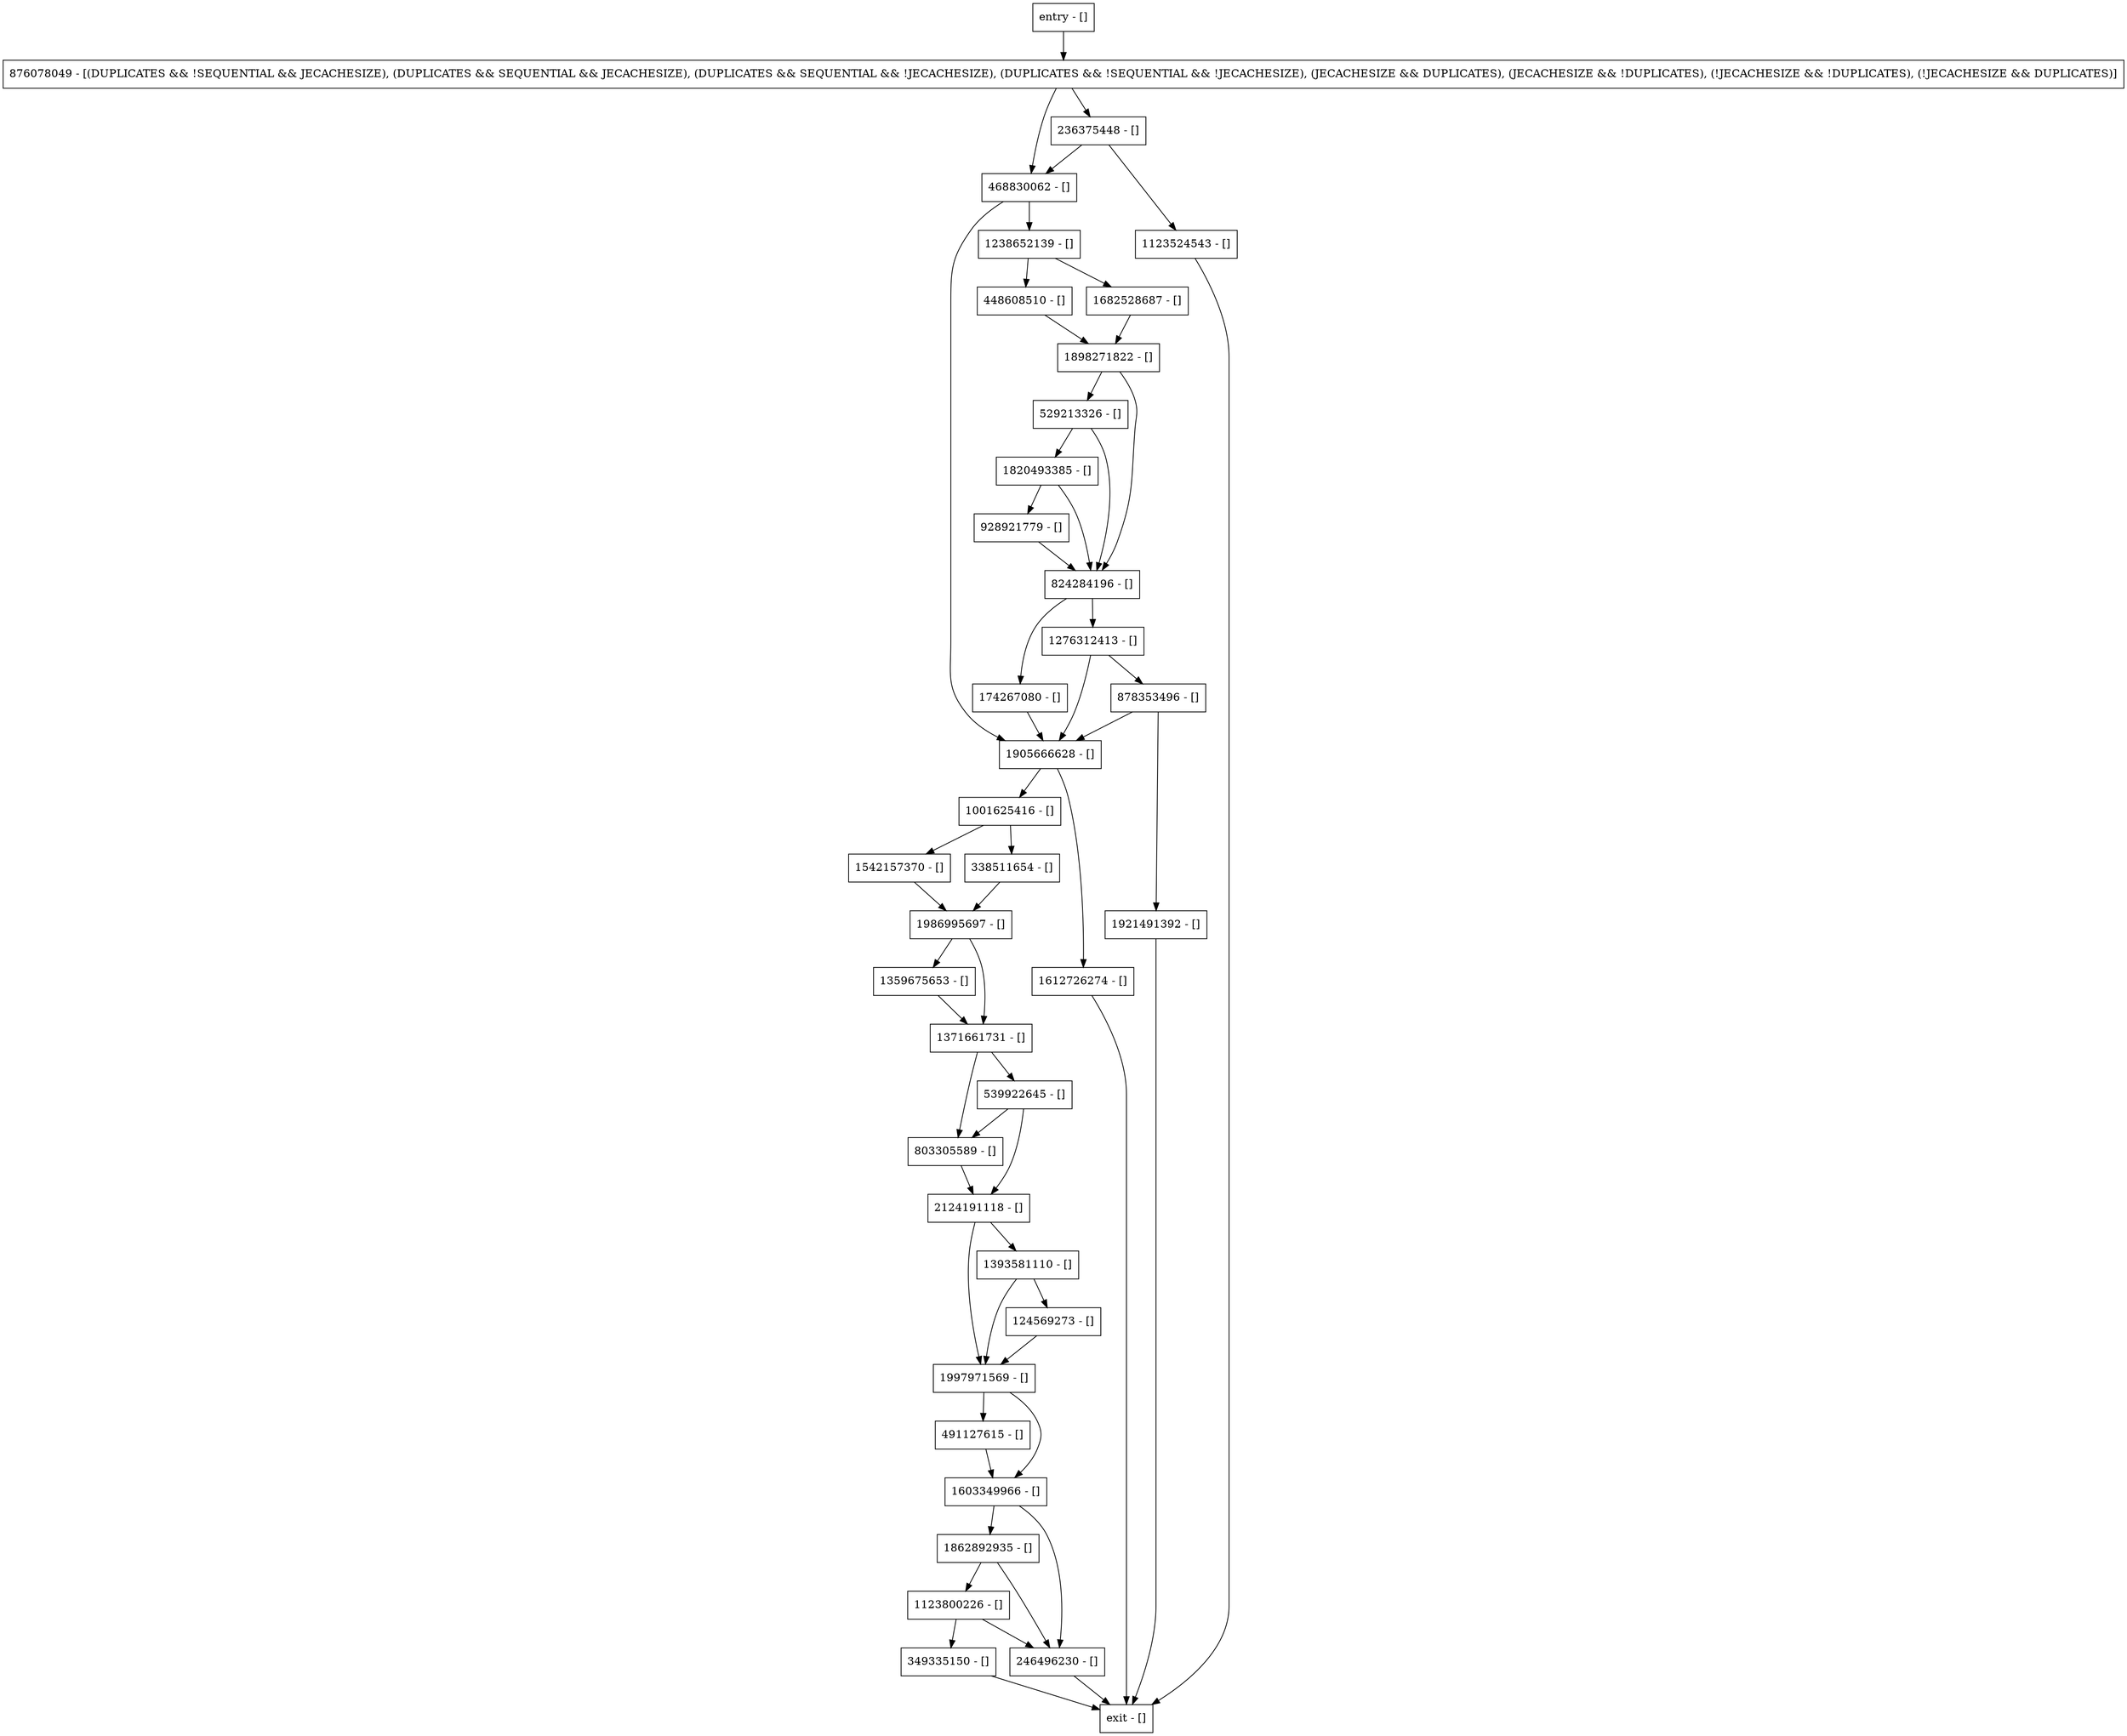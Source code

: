 digraph insertEntry1 {
node [shape=record];
174267080 [label="174267080 - []"];
1898271822 [label="1898271822 - []"];
1862892935 [label="1862892935 - []"];
878353496 [label="878353496 - []"];
1001625416 [label="1001625416 - []"];
1997971569 [label="1997971569 - []"];
928921779 [label="928921779 - []"];
1393581110 [label="1393581110 - []"];
1359675653 [label="1359675653 - []"];
1905666628 [label="1905666628 - []"];
124569273 [label="124569273 - []"];
1123800226 [label="1123800226 - []"];
1371661731 [label="1371661731 - []"];
468830062 [label="468830062 - []"];
529213326 [label="529213326 - []"];
1986995697 [label="1986995697 - []"];
349335150 [label="349335150 - []"];
539922645 [label="539922645 - []"];
491127615 [label="491127615 - []"];
1820493385 [label="1820493385 - []"];
1238652139 [label="1238652139 - []"];
876078049 [label="876078049 - [(DUPLICATES && !SEQUENTIAL && JECACHESIZE), (DUPLICATES && SEQUENTIAL && JECACHESIZE), (DUPLICATES && SEQUENTIAL && !JECACHESIZE), (DUPLICATES && !SEQUENTIAL && !JECACHESIZE), (JECACHESIZE && DUPLICATES), (JECACHESIZE && !DUPLICATES), (!JECACHESIZE && !DUPLICATES), (!JECACHESIZE && DUPLICATES)]"];
448608510 [label="448608510 - []"];
1921491392 [label="1921491392 - []"];
1542157370 [label="1542157370 - []"];
803305589 [label="803305589 - []"];
824284196 [label="824284196 - []"];
1276312413 [label="1276312413 - []"];
236375448 [label="236375448 - []"];
338511654 [label="338511654 - []"];
entry [label="entry - []"];
exit [label="exit - []"];
246496230 [label="246496230 - []"];
1123524543 [label="1123524543 - []"];
2124191118 [label="2124191118 - []"];
1612726274 [label="1612726274 - []"];
1682528687 [label="1682528687 - []"];
1603349966 [label="1603349966 - []"];
entry;
exit;
174267080 -> 1905666628;
1898271822 -> 529213326;
1898271822 -> 824284196;
1862892935 -> 246496230;
1862892935 -> 1123800226;
878353496 -> 1905666628;
878353496 -> 1921491392;
1001625416 -> 1542157370;
1001625416 -> 338511654;
1997971569 -> 491127615;
1997971569 -> 1603349966;
928921779 -> 824284196;
1393581110 -> 124569273;
1393581110 -> 1997971569;
1359675653 -> 1371661731;
1905666628 -> 1612726274;
1905666628 -> 1001625416;
124569273 -> 1997971569;
1123800226 -> 246496230;
1123800226 -> 349335150;
1371661731 -> 803305589;
1371661731 -> 539922645;
468830062 -> 1905666628;
468830062 -> 1238652139;
529213326 -> 1820493385;
529213326 -> 824284196;
1986995697 -> 1359675653;
1986995697 -> 1371661731;
349335150 -> exit;
539922645 -> 2124191118;
539922645 -> 803305589;
491127615 -> 1603349966;
1820493385 -> 928921779;
1820493385 -> 824284196;
1238652139 -> 1682528687;
1238652139 -> 448608510;
876078049 -> 468830062;
876078049 -> 236375448;
448608510 -> 1898271822;
1921491392 -> exit;
1542157370 -> 1986995697;
803305589 -> 2124191118;
824284196 -> 174267080;
824284196 -> 1276312413;
1276312413 -> 1905666628;
1276312413 -> 878353496;
236375448 -> 1123524543;
236375448 -> 468830062;
338511654 -> 1986995697;
entry -> 876078049;
246496230 -> exit;
1123524543 -> exit;
2124191118 -> 1393581110;
2124191118 -> 1997971569;
1612726274 -> exit;
1682528687 -> 1898271822;
1603349966 -> 246496230;
1603349966 -> 1862892935;
}
